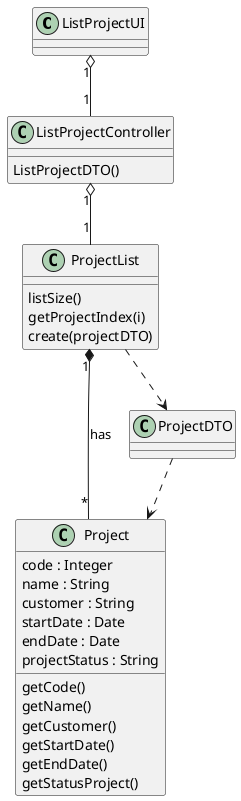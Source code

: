 @startuml

class ListProjectUI {}

class ListProjectController{
ListProjectDTO()
}


class Project {
code : Integer
name : String
customer : String
startDate : Date
endDate : Date
projectStatus : String
getCode()
getName()
getCustomer()
getStartDate()
getEndDate()
getStatusProject()
}

class ProjectList {
listSize()
getProjectIndex(i)
create(projectDTO)
}

class ProjectDTO {

}

ProjectList "1" *-- "*" Project : has
ListProjectController "1" o-- "1" ProjectList
ListProjectUI "1" o-- "1" ListProjectController
ProjectList ..> ProjectDTO
ProjectDTO ..> Project

@enduml